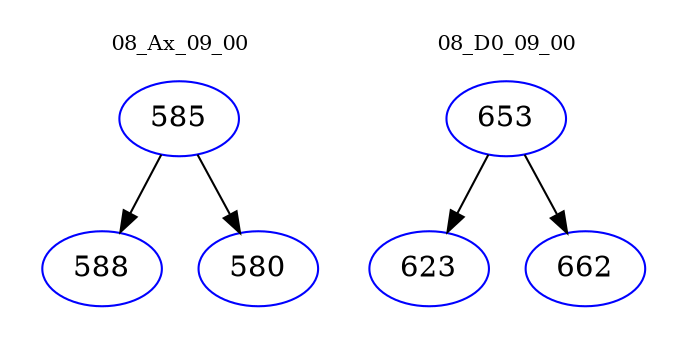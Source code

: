 digraph{
subgraph cluster_0 {
color = white
label = "08_Ax_09_00";
fontsize=10;
T0_585 [label="585", color="blue"]
T0_585 -> T0_588 [color="black"]
T0_588 [label="588", color="blue"]
T0_585 -> T0_580 [color="black"]
T0_580 [label="580", color="blue"]
}
subgraph cluster_1 {
color = white
label = "08_D0_09_00";
fontsize=10;
T1_653 [label="653", color="blue"]
T1_653 -> T1_623 [color="black"]
T1_623 [label="623", color="blue"]
T1_653 -> T1_662 [color="black"]
T1_662 [label="662", color="blue"]
}
}
